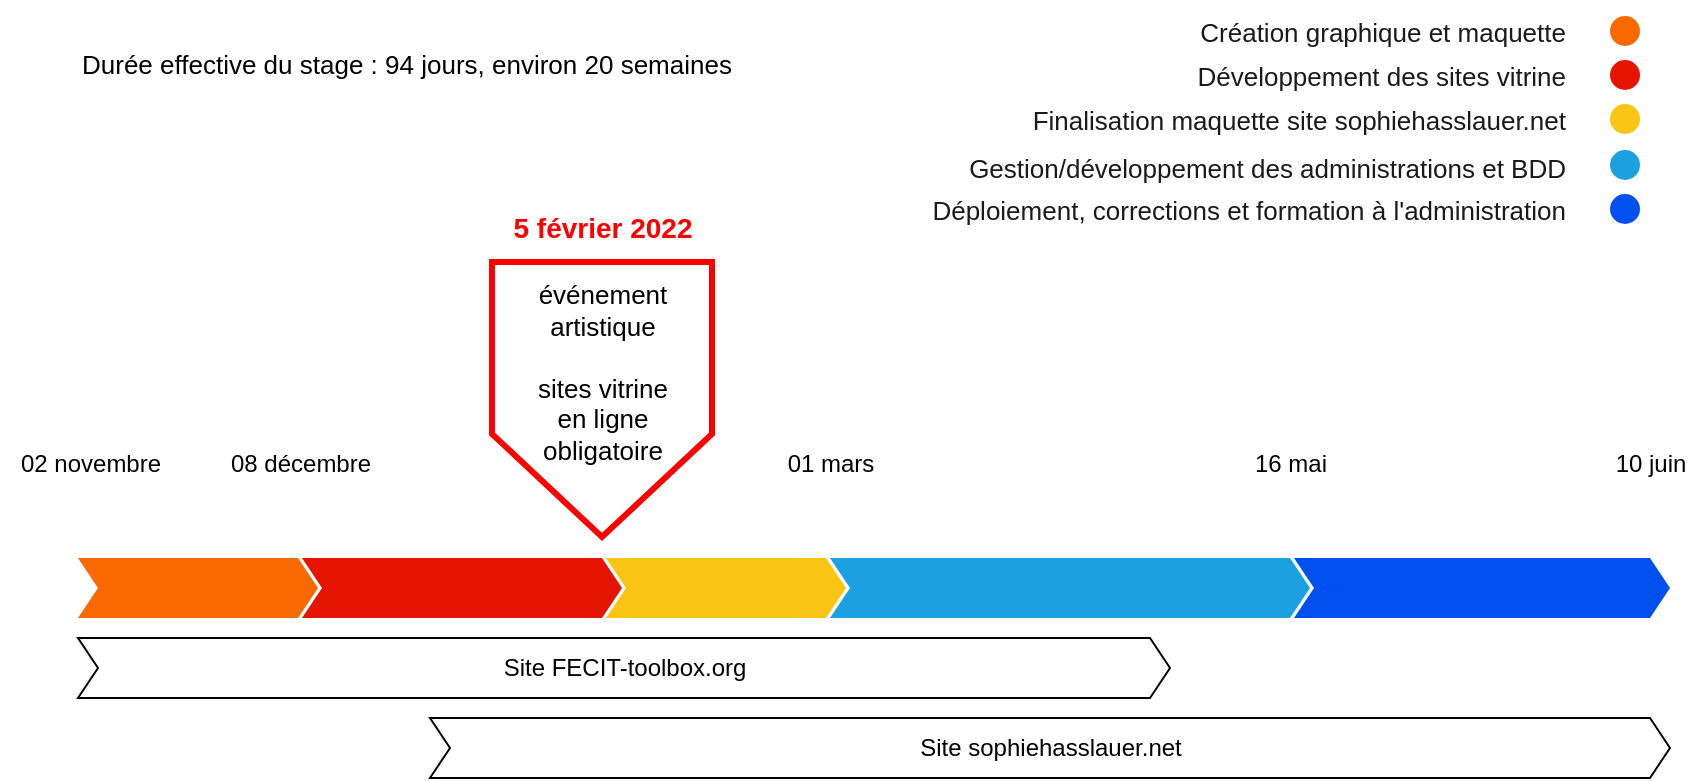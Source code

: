 <mxfile version="18.2.0" type="github">
  <diagram id="iWKNTOUgpukIIGYLg3hr" name="Page-1">
    <mxGraphModel dx="1865" dy="571" grid="1" gridSize="10" guides="1" tooltips="1" connect="1" arrows="1" fold="1" page="1" pageScale="1" pageWidth="827" pageHeight="1169" math="0" shadow="0">
      <root>
        <mxCell id="0" />
        <mxCell id="1" parent="0" />
        <mxCell id="GADvh1nI1tQ5H140N6T1-2" value="Site sophiehasslauer.net" style="html=1;shadow=0;dashed=0;align=center;verticalAlign=middle;shape=mxgraph.arrows2.arrow;dy=0;dx=10;notch=10;" parent="1" vertex="1">
          <mxGeometry x="190" y="477" width="620" height="30" as="geometry" />
        </mxCell>
        <mxCell id="GADvh1nI1tQ5H140N6T1-4" value="Durée effective du stage :&amp;nbsp;&lt;span&gt;94 jours, environ 20 semaines&lt;/span&gt;" style="text;html=1;align=left;verticalAlign=middle;resizable=0;points=[];autosize=1;strokeColor=none;fillColor=none;fontSize=13;" parent="1" vertex="1">
          <mxGeometry x="14" y="139.5" width="340" height="20" as="geometry" />
        </mxCell>
        <mxCell id="GADvh1nI1tQ5H140N6T1-5" value="Site FECIT-toolbox.org" style="html=1;shadow=0;dashed=0;align=center;verticalAlign=middle;shape=mxgraph.arrows2.arrow;dy=0;dx=10;notch=10;" parent="1" vertex="1">
          <mxGeometry x="14" y="437" width="546" height="30" as="geometry" />
        </mxCell>
        <mxCell id="GADvh1nI1tQ5H140N6T1-6" value="" style="html=1;shadow=0;dashed=0;align=center;verticalAlign=middle;shape=mxgraph.arrows2.arrow;dy=0;dx=10;notch=10;fontSize=14;fillColor=#fa6800;fontColor=#000000;strokeColor=none;" parent="1" vertex="1">
          <mxGeometry x="14" y="397" width="120" height="30" as="geometry" />
        </mxCell>
        <mxCell id="GADvh1nI1tQ5H140N6T1-7" value="" style="html=1;shadow=0;dashed=0;align=center;verticalAlign=middle;shape=mxgraph.arrows2.arrow;dy=0;dx=10;notch=10;fontSize=14;fillColor=#e51400;fontColor=#ffffff;strokeColor=none;" parent="1" vertex="1">
          <mxGeometry x="126" y="397" width="160" height="30" as="geometry" />
        </mxCell>
        <mxCell id="GADvh1nI1tQ5H140N6T1-8" value="" style="html=1;shadow=0;dashed=0;align=center;verticalAlign=middle;shape=mxgraph.arrows2.arrow;dy=0;dx=10;notch=10;fontSize=14;fillColor=#FAC412;fontColor=#000000;strokeColor=none;" parent="1" vertex="1">
          <mxGeometry x="278" y="397" width="120" height="30" as="geometry" />
        </mxCell>
        <mxCell id="GADvh1nI1tQ5H140N6T1-9" value="" style="html=1;shadow=0;dashed=0;align=center;verticalAlign=middle;shape=mxgraph.arrows2.arrow;dy=0;dx=10;notch=10;fontSize=14;fillColor=#1ba1e2;fontColor=#ffffff;strokeColor=none;" parent="1" vertex="1">
          <mxGeometry x="390" y="397" width="240" height="30" as="geometry" />
        </mxCell>
        <mxCell id="GADvh1nI1tQ5H140N6T1-10" value="" style="html=1;shadow=0;dashed=0;align=center;verticalAlign=middle;shape=mxgraph.arrows2.arrow;dy=0;dx=10;notch=10;fontSize=14;fillColor=#0050ef;fontColor=#ffffff;strokeColor=none;" parent="1" vertex="1">
          <mxGeometry x="622" y="397" width="188" height="30" as="geometry" />
        </mxCell>
        <mxCell id="GADvh1nI1tQ5H140N6T1-11" value="" style="shape=offPageConnector;whiteSpace=wrap;html=1;fontSize=14;strokeColor=#FF0000;strokeWidth=3;" parent="1" vertex="1">
          <mxGeometry x="221" y="249" width="110" height="137.5" as="geometry" />
        </mxCell>
        <mxCell id="GADvh1nI1tQ5H140N6T1-13" value="événement&lt;br style=&quot;font-size: 13px;&quot;&gt;artistique&lt;br style=&quot;font-size: 13px;&quot;&gt;&lt;br style=&quot;font-size: 13px;&quot;&gt;sites vitrine&lt;br style=&quot;font-size: 13px;&quot;&gt;en ligne&lt;br style=&quot;font-size: 13px;&quot;&gt;obligatoire" style="text;html=1;align=center;verticalAlign=top;resizable=0;points=[];autosize=1;strokeColor=none;fillColor=none;fontSize=13;" parent="1" vertex="1">
          <mxGeometry x="236" y="250.5" width="80" height="100" as="geometry" />
        </mxCell>
        <mxCell id="GADvh1nI1tQ5H140N6T1-14" value="5 février 2022" style="text;html=1;align=center;verticalAlign=middle;resizable=0;points=[];autosize=1;strokeColor=none;fillColor=none;fontSize=14;fontColor=#FF0000;fontStyle=1" parent="1" vertex="1">
          <mxGeometry x="221" y="222" width="110" height="20" as="geometry" />
        </mxCell>
        <mxCell id="GADvh1nI1tQ5H140N6T1-16" value="" style="ellipse;whiteSpace=wrap;html=1;aspect=fixed;fontSize=14;fontColor=#000000;strokeColor=none;strokeWidth=3;fillColor=#fa6800;shadow=0;dashed=0;" parent="1" vertex="1">
          <mxGeometry x="780" y="126" width="15" height="15" as="geometry" />
        </mxCell>
        <mxCell id="GADvh1nI1tQ5H140N6T1-17" value="" style="ellipse;whiteSpace=wrap;html=1;aspect=fixed;fontSize=14;fontColor=#ffffff;strokeColor=none;strokeWidth=3;fillColor=#e51400;shadow=0;dashed=0;" parent="1" vertex="1">
          <mxGeometry x="780" y="148" width="15" height="15" as="geometry" />
        </mxCell>
        <mxCell id="GADvh1nI1tQ5H140N6T1-18" value="" style="ellipse;whiteSpace=wrap;html=1;aspect=fixed;fontSize=13;fontColor=#FF0000;strokeColor=none;strokeWidth=3;fillColor=#FAC412;" parent="1" vertex="1">
          <mxGeometry x="780" y="170" width="15" height="15" as="geometry" />
        </mxCell>
        <mxCell id="GADvh1nI1tQ5H140N6T1-19" value="" style="ellipse;whiteSpace=wrap;html=1;aspect=fixed;fontSize=14;fontColor=#ffffff;strokeColor=none;strokeWidth=3;fillColor=#1ba1e2;shadow=0;dashed=0;" parent="1" vertex="1">
          <mxGeometry x="780" y="193" width="15" height="15" as="geometry" />
        </mxCell>
        <mxCell id="GADvh1nI1tQ5H140N6T1-20" value="" style="ellipse;whiteSpace=wrap;html=1;aspect=fixed;fontSize=14;fontColor=#ffffff;strokeColor=none;strokeWidth=3;fillColor=#0050ef;shadow=0;dashed=0;" parent="1" vertex="1">
          <mxGeometry x="780" y="215" width="15" height="15" as="geometry" />
        </mxCell>
        <mxCell id="GADvh1nI1tQ5H140N6T1-22" value="&lt;font color=&quot;#1a1a1a&quot;&gt;Création graphique et maquette&lt;/font&gt;" style="text;html=1;strokeColor=none;fillColor=none;align=right;verticalAlign=middle;whiteSpace=wrap;rounded=0;fontSize=13;fontColor=#FF0000;flipV=1;" parent="1" vertex="1">
          <mxGeometry x="560" y="118.5" width="200" height="30" as="geometry" />
        </mxCell>
        <mxCell id="GADvh1nI1tQ5H140N6T1-23" value="&lt;font color=&quot;#1a1a1a&quot;&gt;Développement&amp;nbsp;des sites vitrine&lt;/font&gt;" style="text;html=1;strokeColor=none;fillColor=none;align=right;verticalAlign=middle;whiteSpace=wrap;rounded=0;fontSize=13;fontColor=#FF0000;flipV=1;" parent="1" vertex="1">
          <mxGeometry x="560" y="140.5" width="200" height="30" as="geometry" />
        </mxCell>
        <mxCell id="GADvh1nI1tQ5H140N6T1-24" value="&lt;font color=&quot;#1a1a1a&quot;&gt;Finalisation maquette site sophiehasslauer.net&lt;/font&gt;" style="text;html=1;strokeColor=none;fillColor=none;align=right;verticalAlign=middle;whiteSpace=wrap;rounded=0;fontSize=13;fontColor=#FF0000;flipV=1;" parent="1" vertex="1">
          <mxGeometry x="460" y="162.5" width="300" height="30" as="geometry" />
        </mxCell>
        <mxCell id="GADvh1nI1tQ5H140N6T1-25" value="&lt;font color=&quot;#1a1a1a&quot;&gt;Gestion/développement des administrations et BDD&lt;/font&gt;" style="text;html=1;strokeColor=none;fillColor=none;align=right;verticalAlign=middle;whiteSpace=wrap;rounded=0;fontSize=13;fontColor=#FF0000;flipV=1;" parent="1" vertex="1">
          <mxGeometry x="440" y="186.5" width="320" height="30" as="geometry" />
        </mxCell>
        <mxCell id="GADvh1nI1tQ5H140N6T1-26" value="&lt;font color=&quot;#1a1a1a&quot;&gt;Déploiement, corrections et formation à l&#39;administration&lt;/font&gt;" style="text;html=1;strokeColor=none;fillColor=none;align=right;verticalAlign=middle;whiteSpace=wrap;rounded=0;fontSize=13;fontColor=#FF0000;flipV=1;" parent="1" vertex="1">
          <mxGeometry x="440" y="207.5" width="320" height="30" as="geometry" />
        </mxCell>
        <mxCell id="KEkXjReZyDQWfjCHlqGM-1" value="02 novembre" style="text;html=1;align=center;verticalAlign=middle;resizable=0;points=[];autosize=1;strokeColor=none;fillColor=none;" vertex="1" parent="1">
          <mxGeometry x="-25" y="340" width="90" height="20" as="geometry" />
        </mxCell>
        <mxCell id="KEkXjReZyDQWfjCHlqGM-2" value="10 juin" style="text;html=1;align=center;verticalAlign=middle;resizable=0;points=[];autosize=1;strokeColor=none;fillColor=none;" vertex="1" parent="1">
          <mxGeometry x="775" y="340" width="50" height="20" as="geometry" />
        </mxCell>
        <mxCell id="KEkXjReZyDQWfjCHlqGM-3" value="01 mars" style="text;html=1;align=center;verticalAlign=middle;resizable=0;points=[];autosize=1;strokeColor=none;fillColor=none;" vertex="1" parent="1">
          <mxGeometry x="360" y="340" width="60" height="20" as="geometry" />
        </mxCell>
        <mxCell id="KEkXjReZyDQWfjCHlqGM-4" value="08 décembre" style="text;html=1;align=center;verticalAlign=middle;resizable=0;points=[];autosize=1;strokeColor=none;fillColor=none;" vertex="1" parent="1">
          <mxGeometry x="80" y="340" width="90" height="20" as="geometry" />
        </mxCell>
        <mxCell id="KEkXjReZyDQWfjCHlqGM-5" value="16 mai" style="text;html=1;align=center;verticalAlign=middle;resizable=0;points=[];autosize=1;strokeColor=none;fillColor=none;" vertex="1" parent="1">
          <mxGeometry x="595" y="340" width="50" height="20" as="geometry" />
        </mxCell>
      </root>
    </mxGraphModel>
  </diagram>
</mxfile>
